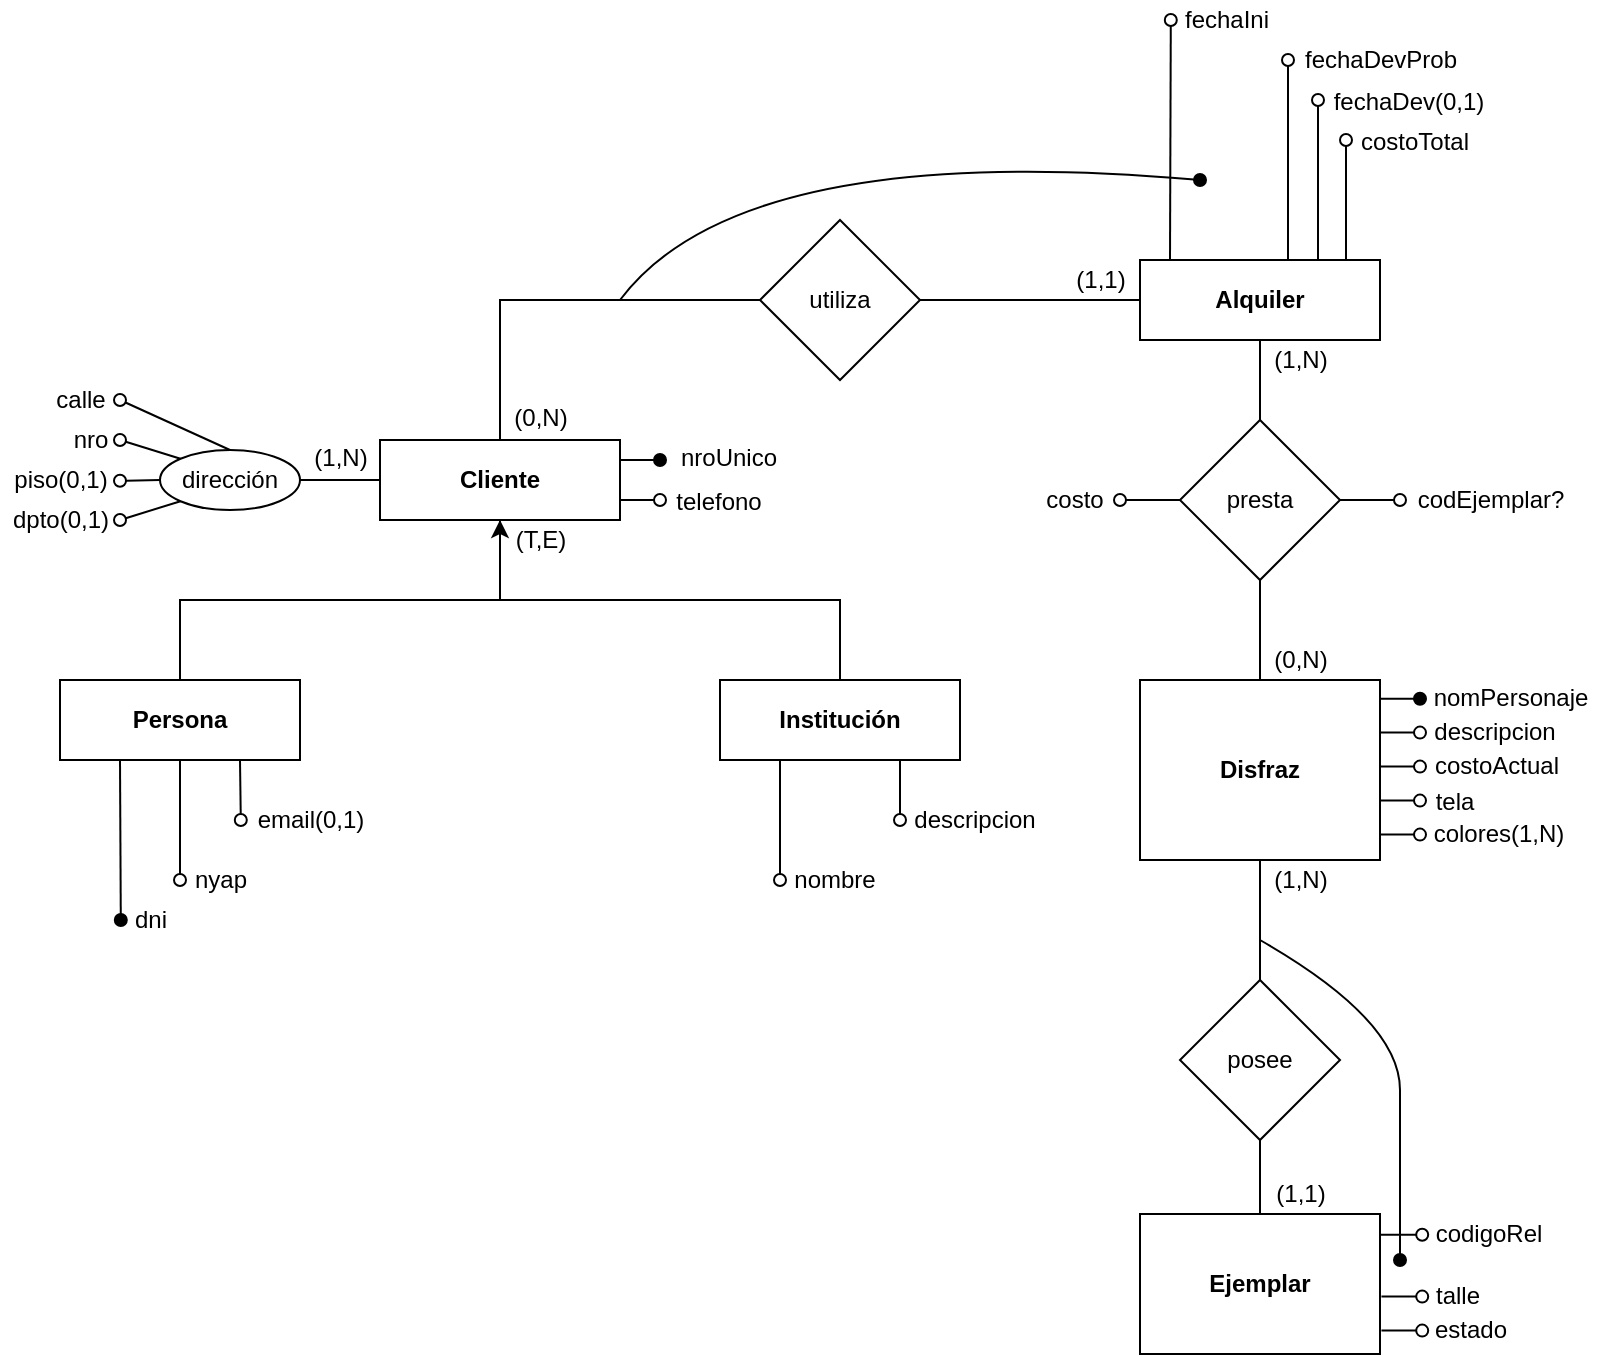 <mxfile version="17.2.4" type="device"><diagram id="6ige6W38f8K3FooyLVYq" name="Página-1"><mxGraphModel dx="868" dy="565" grid="1" gridSize="10" guides="1" tooltips="1" connect="1" arrows="1" fold="1" page="1" pageScale="1" pageWidth="827" pageHeight="1169" math="0" shadow="0"><root><mxCell id="0"/><mxCell id="1" parent="0"/><mxCell id="l2YeyNYo_XrpYZh6Aza8-1" value="Ejemplar" style="rounded=0;whiteSpace=wrap;html=1;fontStyle=1" parent="1" vertex="1"><mxGeometry x="590" y="647" width="120" height="70" as="geometry"/></mxCell><mxCell id="l2YeyNYo_XrpYZh6Aza8-5" style="edgeStyle=orthogonalEdgeStyle;rounded=0;orthogonalLoop=1;jettySize=auto;html=1;exitX=0.5;exitY=1;exitDx=0;exitDy=0;entryX=0.5;entryY=0;entryDx=0;entryDy=0;endArrow=none;endFill=0;" parent="1" source="l2YeyNYo_XrpYZh6Aza8-2" target="l2YeyNYo_XrpYZh6Aza8-4" edge="1"><mxGeometry relative="1" as="geometry"/></mxCell><mxCell id="l2YeyNYo_XrpYZh6Aza8-25" style="edgeStyle=orthogonalEdgeStyle;rounded=0;orthogonalLoop=1;jettySize=auto;html=1;exitX=0.991;exitY=0.104;exitDx=0;exitDy=0;endArrow=oval;endFill=1;exitPerimeter=0;" parent="1" source="l2YeyNYo_XrpYZh6Aza8-2" edge="1"><mxGeometry relative="1" as="geometry"><mxPoint x="730" y="390.034" as="targetPoint"/></mxGeometry></mxCell><mxCell id="l2YeyNYo_XrpYZh6Aza8-2" value="Disfraz" style="rounded=0;whiteSpace=wrap;html=1;fontStyle=1" parent="1" vertex="1"><mxGeometry x="590" y="380" width="120" height="90" as="geometry"/></mxCell><mxCell id="l2YeyNYo_XrpYZh6Aza8-55" style="edgeStyle=none;rounded=0;orthogonalLoop=1;jettySize=auto;html=1;exitX=1;exitY=0.25;exitDx=0;exitDy=0;endArrow=oval;endFill=1;" parent="1" source="l2YeyNYo_XrpYZh6Aza8-3" edge="1"><mxGeometry relative="1" as="geometry"><mxPoint x="350" y="270" as="targetPoint"/></mxGeometry></mxCell><mxCell id="l2YeyNYo_XrpYZh6Aza8-57" style="edgeStyle=none;rounded=0;orthogonalLoop=1;jettySize=auto;html=1;exitX=1;exitY=0.75;exitDx=0;exitDy=0;endArrow=oval;endFill=0;" parent="1" source="l2YeyNYo_XrpYZh6Aza8-3" edge="1"><mxGeometry relative="1" as="geometry"><mxPoint x="350" y="290" as="targetPoint"/></mxGeometry></mxCell><mxCell id="l2YeyNYo_XrpYZh6Aza8-3" value="Cliente" style="rounded=0;whiteSpace=wrap;html=1;fontStyle=1" parent="1" vertex="1"><mxGeometry x="210" y="260" width="120" height="40" as="geometry"/></mxCell><mxCell id="l2YeyNYo_XrpYZh6Aza8-6" style="edgeStyle=orthogonalEdgeStyle;rounded=0;orthogonalLoop=1;jettySize=auto;html=1;exitX=0.5;exitY=1;exitDx=0;exitDy=0;entryX=0.5;entryY=0;entryDx=0;entryDy=0;endArrow=none;endFill=0;" parent="1" source="l2YeyNYo_XrpYZh6Aza8-4" target="l2YeyNYo_XrpYZh6Aza8-1" edge="1"><mxGeometry relative="1" as="geometry"><Array as="points"><mxPoint x="650" y="600"/><mxPoint x="650" y="600"/></Array></mxGeometry></mxCell><mxCell id="l2YeyNYo_XrpYZh6Aza8-4" value="posee" style="rhombus;whiteSpace=wrap;html=1;" parent="1" vertex="1"><mxGeometry x="610" y="530" width="80" height="80" as="geometry"/></mxCell><mxCell id="l2YeyNYo_XrpYZh6Aza8-9" style="edgeStyle=orthogonalEdgeStyle;rounded=0;orthogonalLoop=1;jettySize=auto;html=1;exitX=0.5;exitY=0;exitDx=0;exitDy=0;entryX=0.5;entryY=1;entryDx=0;entryDy=0;endArrow=none;endFill=0;" parent="1" source="l2YeyNYo_XrpYZh6Aza8-7" target="l2YeyNYo_XrpYZh6Aza8-3" edge="1"><mxGeometry relative="1" as="geometry"/></mxCell><mxCell id="l2YeyNYo_XrpYZh6Aza8-70" style="edgeStyle=none;rounded=0;orthogonalLoop=1;jettySize=auto;html=1;exitX=0.25;exitY=1;exitDx=0;exitDy=0;endArrow=oval;endFill=1;" parent="1" source="l2YeyNYo_XrpYZh6Aza8-7" edge="1"><mxGeometry relative="1" as="geometry"><mxPoint x="80.4" y="500" as="targetPoint"/></mxGeometry></mxCell><mxCell id="l2YeyNYo_XrpYZh6Aza8-71" style="edgeStyle=none;rounded=0;orthogonalLoop=1;jettySize=auto;html=1;exitX=0.5;exitY=1;exitDx=0;exitDy=0;endArrow=oval;endFill=0;" parent="1" source="l2YeyNYo_XrpYZh6Aza8-7" edge="1"><mxGeometry relative="1" as="geometry"><mxPoint x="110" y="480" as="targetPoint"/></mxGeometry></mxCell><mxCell id="l2YeyNYo_XrpYZh6Aza8-72" style="edgeStyle=none;rounded=0;orthogonalLoop=1;jettySize=auto;html=1;exitX=0.75;exitY=1;exitDx=0;exitDy=0;endArrow=oval;endFill=0;" parent="1" source="l2YeyNYo_XrpYZh6Aza8-7" edge="1"><mxGeometry relative="1" as="geometry"><mxPoint x="140.4" y="450" as="targetPoint"/></mxGeometry></mxCell><mxCell id="l2YeyNYo_XrpYZh6Aza8-7" value="Persona" style="rounded=0;whiteSpace=wrap;html=1;fontStyle=1" parent="1" vertex="1"><mxGeometry x="50" y="380" width="120" height="40" as="geometry"/></mxCell><mxCell id="l2YeyNYo_XrpYZh6Aza8-10" style="edgeStyle=orthogonalEdgeStyle;rounded=0;orthogonalLoop=1;jettySize=auto;html=1;exitX=0.5;exitY=0;exitDx=0;exitDy=0;entryX=0.5;entryY=1;entryDx=0;entryDy=0;endArrow=classic;endFill=1;" parent="1" source="l2YeyNYo_XrpYZh6Aza8-8" target="l2YeyNYo_XrpYZh6Aza8-3" edge="1"><mxGeometry relative="1" as="geometry"/></mxCell><mxCell id="l2YeyNYo_XrpYZh6Aza8-78" style="edgeStyle=none;rounded=0;orthogonalLoop=1;jettySize=auto;html=1;exitX=0.25;exitY=1;exitDx=0;exitDy=0;fontColor=#FF6666;endArrow=oval;endFill=0;" parent="1" source="l2YeyNYo_XrpYZh6Aza8-8" edge="1"><mxGeometry relative="1" as="geometry"><mxPoint x="410" y="480" as="targetPoint"/></mxGeometry></mxCell><mxCell id="l2YeyNYo_XrpYZh6Aza8-79" style="edgeStyle=none;rounded=0;orthogonalLoop=1;jettySize=auto;html=1;exitX=0.75;exitY=1;exitDx=0;exitDy=0;fontColor=#FF6666;endArrow=oval;endFill=0;" parent="1" source="l2YeyNYo_XrpYZh6Aza8-8" edge="1"><mxGeometry relative="1" as="geometry"><mxPoint x="470" y="450" as="targetPoint"/></mxGeometry></mxCell><mxCell id="l2YeyNYo_XrpYZh6Aza8-8" value="Institución" style="rounded=0;whiteSpace=wrap;html=1;fontStyle=1" parent="1" vertex="1"><mxGeometry x="380" y="380" width="120" height="40" as="geometry"/></mxCell><mxCell id="l2YeyNYo_XrpYZh6Aza8-11" value="(T,E)" style="text;html=1;align=center;verticalAlign=middle;resizable=0;points=[];autosize=1;strokeColor=none;fillColor=none;" parent="1" vertex="1"><mxGeometry x="270" y="300" width="40" height="20" as="geometry"/></mxCell><mxCell id="l2YeyNYo_XrpYZh6Aza8-14" style="edgeStyle=orthogonalEdgeStyle;rounded=0;orthogonalLoop=1;jettySize=auto;html=1;exitX=0;exitY=0.5;exitDx=0;exitDy=0;entryX=1;entryY=0.5;entryDx=0;entryDy=0;endArrow=none;endFill=0;" parent="1" source="l2YeyNYo_XrpYZh6Aza8-12" target="l2YeyNYo_XrpYZh6Aza8-13" edge="1"><mxGeometry relative="1" as="geometry"/></mxCell><mxCell id="l2YeyNYo_XrpYZh6Aza8-17" style="edgeStyle=orthogonalEdgeStyle;rounded=0;orthogonalLoop=1;jettySize=auto;html=1;exitX=0.5;exitY=1;exitDx=0;exitDy=0;entryX=0.5;entryY=0;entryDx=0;entryDy=0;endArrow=none;endFill=0;" parent="1" source="l2YeyNYo_XrpYZh6Aza8-12" target="l2YeyNYo_XrpYZh6Aza8-16" edge="1"><mxGeometry relative="1" as="geometry"/></mxCell><mxCell id="l2YeyNYo_XrpYZh6Aza8-59" style="edgeStyle=none;rounded=0;orthogonalLoop=1;jettySize=auto;html=1;exitX=0.25;exitY=0;exitDx=0;exitDy=0;endArrow=oval;endFill=0;" parent="1" edge="1"><mxGeometry relative="1" as="geometry"><mxPoint x="605.4" y="50" as="targetPoint"/><mxPoint x="605" y="170" as="sourcePoint"/></mxGeometry></mxCell><mxCell id="l2YeyNYo_XrpYZh6Aza8-61" style="edgeStyle=none;rounded=0;orthogonalLoop=1;jettySize=auto;html=1;exitX=0.5;exitY=0;exitDx=0;exitDy=0;endArrow=oval;endFill=0;" parent="1" edge="1"><mxGeometry relative="1" as="geometry"><mxPoint x="664" y="70" as="targetPoint"/><mxPoint x="664" y="170" as="sourcePoint"/></mxGeometry></mxCell><mxCell id="l2YeyNYo_XrpYZh6Aza8-63" style="edgeStyle=none;rounded=0;orthogonalLoop=1;jettySize=auto;html=1;exitX=0.5;exitY=0;exitDx=0;exitDy=0;endArrow=oval;endFill=0;" parent="1" edge="1"><mxGeometry relative="1" as="geometry"><mxPoint x="679" y="90" as="targetPoint"/><mxPoint x="679" y="170" as="sourcePoint"/></mxGeometry></mxCell><mxCell id="l2YeyNYo_XrpYZh6Aza8-65" style="edgeStyle=none;rounded=0;orthogonalLoop=1;jettySize=auto;html=1;exitX=0.5;exitY=0;exitDx=0;exitDy=0;endArrow=oval;endFill=0;" parent="1" edge="1"><mxGeometry relative="1" as="geometry"><mxPoint x="693" y="110" as="targetPoint"/><mxPoint x="693" y="170" as="sourcePoint"/></mxGeometry></mxCell><mxCell id="l2YeyNYo_XrpYZh6Aza8-12" value="Alquiler" style="rounded=0;whiteSpace=wrap;html=1;fontStyle=1" parent="1" vertex="1"><mxGeometry x="590" y="170" width="120" height="40" as="geometry"/></mxCell><mxCell id="l2YeyNYo_XrpYZh6Aza8-15" style="edgeStyle=orthogonalEdgeStyle;rounded=0;orthogonalLoop=1;jettySize=auto;html=1;exitX=0;exitY=0.5;exitDx=0;exitDy=0;entryX=0.5;entryY=0;entryDx=0;entryDy=0;endArrow=none;endFill=0;" parent="1" source="l2YeyNYo_XrpYZh6Aza8-13" target="l2YeyNYo_XrpYZh6Aza8-3" edge="1"><mxGeometry relative="1" as="geometry"/></mxCell><mxCell id="l2YeyNYo_XrpYZh6Aza8-13" value="utiliza" style="rhombus;whiteSpace=wrap;html=1;" parent="1" vertex="1"><mxGeometry x="400" y="150" width="80" height="80" as="geometry"/></mxCell><mxCell id="l2YeyNYo_XrpYZh6Aza8-18" style="edgeStyle=orthogonalEdgeStyle;rounded=0;orthogonalLoop=1;jettySize=auto;html=1;exitX=0.5;exitY=1;exitDx=0;exitDy=0;entryX=0.5;entryY=0;entryDx=0;entryDy=0;endArrow=none;endFill=0;" parent="1" source="l2YeyNYo_XrpYZh6Aza8-16" target="l2YeyNYo_XrpYZh6Aza8-2" edge="1"><mxGeometry relative="1" as="geometry"/></mxCell><mxCell id="l2YeyNYo_XrpYZh6Aza8-21" style="edgeStyle=orthogonalEdgeStyle;rounded=0;orthogonalLoop=1;jettySize=auto;html=1;exitX=0;exitY=0.5;exitDx=0;exitDy=0;endArrow=oval;endFill=0;" parent="1" source="l2YeyNYo_XrpYZh6Aza8-16" edge="1"><mxGeometry relative="1" as="geometry"><mxPoint x="580" y="290" as="targetPoint"/></mxGeometry></mxCell><mxCell id="l2YeyNYo_XrpYZh6Aza8-76" style="edgeStyle=none;rounded=0;orthogonalLoop=1;jettySize=auto;html=1;exitX=1;exitY=0.5;exitDx=0;exitDy=0;endArrow=oval;endFill=0;" parent="1" source="l2YeyNYo_XrpYZh6Aza8-16" edge="1"><mxGeometry relative="1" as="geometry"><mxPoint x="720" y="290" as="targetPoint"/></mxGeometry></mxCell><mxCell id="l2YeyNYo_XrpYZh6Aza8-16" value="presta" style="rhombus;whiteSpace=wrap;html=1;" parent="1" vertex="1"><mxGeometry x="610" y="250" width="80" height="80" as="geometry"/></mxCell><mxCell id="l2YeyNYo_XrpYZh6Aza8-19" value="(1,N)" style="text;html=1;align=center;verticalAlign=middle;resizable=0;points=[];autosize=1;strokeColor=none;fillColor=none;" parent="1" vertex="1"><mxGeometry x="650" y="210" width="40" height="20" as="geometry"/></mxCell><mxCell id="l2YeyNYo_XrpYZh6Aza8-20" value="(0,N)" style="text;html=1;align=center;verticalAlign=middle;resizable=0;points=[];autosize=1;strokeColor=none;fillColor=none;" parent="1" vertex="1"><mxGeometry x="650" y="360" width="40" height="20" as="geometry"/></mxCell><mxCell id="l2YeyNYo_XrpYZh6Aza8-22" value="costo" style="text;html=1;align=center;verticalAlign=middle;resizable=0;points=[];autosize=1;strokeColor=none;fillColor=none;" parent="1" vertex="1"><mxGeometry x="537" y="280" width="40" height="20" as="geometry"/></mxCell><mxCell id="l2YeyNYo_XrpYZh6Aza8-23" value="(1,N)" style="text;html=1;align=center;verticalAlign=middle;resizable=0;points=[];autosize=1;strokeColor=none;fillColor=none;" parent="1" vertex="1"><mxGeometry x="650" y="470" width="40" height="20" as="geometry"/></mxCell><mxCell id="l2YeyNYo_XrpYZh6Aza8-24" value="(1,1)" style="text;html=1;align=center;verticalAlign=middle;resizable=0;points=[];autosize=1;strokeColor=none;fillColor=none;" parent="1" vertex="1"><mxGeometry x="650" y="627" width="40" height="20" as="geometry"/></mxCell><mxCell id="l2YeyNYo_XrpYZh6Aza8-26" value="nomPersonaje" style="text;html=1;align=center;verticalAlign=middle;resizable=0;points=[];autosize=1;strokeColor=none;fillColor=none;" parent="1" vertex="1"><mxGeometry x="730" y="379" width="90" height="20" as="geometry"/></mxCell><mxCell id="l2YeyNYo_XrpYZh6Aza8-27" style="edgeStyle=orthogonalEdgeStyle;rounded=0;orthogonalLoop=1;jettySize=auto;html=1;exitX=0.997;exitY=0.133;exitDx=0;exitDy=0;endArrow=oval;endFill=0;exitPerimeter=0;" parent="1" edge="1"><mxGeometry relative="1" as="geometry"><mxPoint x="730" y="407.034" as="targetPoint"/><mxPoint x="709.64" y="406.31" as="sourcePoint"/></mxGeometry></mxCell><mxCell id="l2YeyNYo_XrpYZh6Aza8-28" value="descripcion" style="text;html=1;align=center;verticalAlign=middle;resizable=0;points=[];autosize=1;strokeColor=none;fillColor=none;" parent="1" vertex="1"><mxGeometry x="727" y="396" width="80" height="20" as="geometry"/></mxCell><mxCell id="l2YeyNYo_XrpYZh6Aza8-29" style="edgeStyle=orthogonalEdgeStyle;rounded=0;orthogonalLoop=1;jettySize=auto;html=1;exitX=0.997;exitY=0.133;exitDx=0;exitDy=0;endArrow=oval;endFill=0;exitPerimeter=0;" parent="1" edge="1"><mxGeometry relative="1" as="geometry"><mxPoint x="730" y="424.034" as="targetPoint"/><mxPoint x="709.64" y="423.31" as="sourcePoint"/></mxGeometry></mxCell><mxCell id="l2YeyNYo_XrpYZh6Aza8-30" value="costoActual" style="text;html=1;align=center;verticalAlign=middle;resizable=0;points=[];autosize=1;strokeColor=none;fillColor=none;" parent="1" vertex="1"><mxGeometry x="728" y="413" width="80" height="20" as="geometry"/></mxCell><mxCell id="l2YeyNYo_XrpYZh6Aza8-31" style="edgeStyle=orthogonalEdgeStyle;rounded=0;orthogonalLoop=1;jettySize=auto;html=1;exitX=0.997;exitY=0.133;exitDx=0;exitDy=0;endArrow=oval;endFill=0;exitPerimeter=0;" parent="1" edge="1"><mxGeometry relative="1" as="geometry"><mxPoint x="730" y="441.034" as="targetPoint"/><mxPoint x="709.64" y="440.31" as="sourcePoint"/></mxGeometry></mxCell><mxCell id="l2YeyNYo_XrpYZh6Aza8-32" value="tela" style="text;html=1;align=center;verticalAlign=middle;resizable=0;points=[];autosize=1;strokeColor=none;fillColor=none;" parent="1" vertex="1"><mxGeometry x="732" y="431" width="30" height="20" as="geometry"/></mxCell><mxCell id="l2YeyNYo_XrpYZh6Aza8-33" style="edgeStyle=orthogonalEdgeStyle;rounded=0;orthogonalLoop=1;jettySize=auto;html=1;exitX=0.997;exitY=0.133;exitDx=0;exitDy=0;endArrow=oval;endFill=0;exitPerimeter=0;" parent="1" edge="1"><mxGeometry relative="1" as="geometry"><mxPoint x="730" y="458.034" as="targetPoint"/><mxPoint x="709.64" y="457.31" as="sourcePoint"/></mxGeometry></mxCell><mxCell id="l2YeyNYo_XrpYZh6Aza8-34" value="colores(1,N)" style="text;html=1;align=center;verticalAlign=middle;resizable=0;points=[];autosize=1;strokeColor=none;fillColor=none;" parent="1" vertex="1"><mxGeometry x="729" y="447" width="80" height="20" as="geometry"/></mxCell><mxCell id="l2YeyNYo_XrpYZh6Aza8-35" style="edgeStyle=orthogonalEdgeStyle;rounded=0;orthogonalLoop=1;jettySize=auto;html=1;exitX=0.991;exitY=0.104;exitDx=0;exitDy=0;endArrow=oval;endFill=0;exitPerimeter=0;" parent="1" edge="1"><mxGeometry relative="1" as="geometry"><mxPoint x="731.08" y="658.034" as="targetPoint"/><mxPoint x="710.0" y="657.36" as="sourcePoint"/></mxGeometry></mxCell><mxCell id="l2YeyNYo_XrpYZh6Aza8-36" value="codigoRel" style="text;html=1;align=center;verticalAlign=middle;resizable=0;points=[];autosize=1;strokeColor=none;fillColor=none;" parent="1" vertex="1"><mxGeometry x="729" y="647" width="70" height="20" as="geometry"/></mxCell><mxCell id="l2YeyNYo_XrpYZh6Aza8-37" style="edgeStyle=orthogonalEdgeStyle;rounded=0;orthogonalLoop=1;jettySize=auto;html=1;exitX=0.997;exitY=0.133;exitDx=0;exitDy=0;endArrow=oval;endFill=0;exitPerimeter=0;" parent="1" edge="1"><mxGeometry relative="1" as="geometry"><mxPoint x="731.08" y="689.034" as="targetPoint"/><mxPoint x="710.72" y="688.31" as="sourcePoint"/></mxGeometry></mxCell><mxCell id="l2YeyNYo_XrpYZh6Aza8-38" value="talle" style="text;html=1;align=left;verticalAlign=middle;resizable=0;points=[];autosize=1;strokeColor=none;fillColor=none;" parent="1" vertex="1"><mxGeometry x="736.08" y="678" width="40" height="20" as="geometry"/></mxCell><mxCell id="l2YeyNYo_XrpYZh6Aza8-39" style="edgeStyle=orthogonalEdgeStyle;rounded=0;orthogonalLoop=1;jettySize=auto;html=1;exitX=0.997;exitY=0.133;exitDx=0;exitDy=0;endArrow=oval;endFill=0;exitPerimeter=0;" parent="1" edge="1"><mxGeometry relative="1" as="geometry"><mxPoint x="731.08" y="706.034" as="targetPoint"/><mxPoint x="710.72" y="705.31" as="sourcePoint"/></mxGeometry></mxCell><mxCell id="l2YeyNYo_XrpYZh6Aza8-40" value="estado" style="text;html=1;align=center;verticalAlign=middle;resizable=0;points=[];autosize=1;strokeColor=none;fillColor=none;" parent="1" vertex="1"><mxGeometry x="730.08" y="695" width="50" height="20" as="geometry"/></mxCell><mxCell id="l2YeyNYo_XrpYZh6Aza8-41" value="" style="curved=1;endArrow=oval;html=1;rounded=0;endFill=1;" parent="1" edge="1"><mxGeometry width="50" height="50" relative="1" as="geometry"><mxPoint x="650" y="510" as="sourcePoint"/><mxPoint x="720" y="670" as="targetPoint"/><Array as="points"><mxPoint x="720" y="550"/><mxPoint x="720" y="620"/></Array></mxGeometry></mxCell><mxCell id="l2YeyNYo_XrpYZh6Aza8-44" style="edgeStyle=orthogonalEdgeStyle;rounded=0;orthogonalLoop=1;jettySize=auto;html=1;exitX=1;exitY=0.5;exitDx=0;exitDy=0;entryX=0;entryY=0.5;entryDx=0;entryDy=0;endArrow=none;endFill=0;" parent="1" source="l2YeyNYo_XrpYZh6Aza8-43" target="l2YeyNYo_XrpYZh6Aza8-3" edge="1"><mxGeometry relative="1" as="geometry"/></mxCell><mxCell id="l2YeyNYo_XrpYZh6Aza8-45" style="rounded=0;orthogonalLoop=1;jettySize=auto;html=1;exitX=0;exitY=0;exitDx=0;exitDy=0;endArrow=oval;endFill=0;" parent="1" source="l2YeyNYo_XrpYZh6Aza8-43" edge="1"><mxGeometry relative="1" as="geometry"><mxPoint x="80" y="260" as="targetPoint"/></mxGeometry></mxCell><mxCell id="l2YeyNYo_XrpYZh6Aza8-46" style="edgeStyle=none;rounded=0;orthogonalLoop=1;jettySize=auto;html=1;exitX=0;exitY=0.5;exitDx=0;exitDy=0;endArrow=oval;endFill=0;" parent="1" source="l2YeyNYo_XrpYZh6Aza8-43" edge="1"><mxGeometry relative="1" as="geometry"><mxPoint x="80" y="280.4" as="targetPoint"/></mxGeometry></mxCell><mxCell id="l2YeyNYo_XrpYZh6Aza8-47" style="edgeStyle=none;rounded=0;orthogonalLoop=1;jettySize=auto;html=1;exitX=0;exitY=1;exitDx=0;exitDy=0;endArrow=oval;endFill=0;" parent="1" source="l2YeyNYo_XrpYZh6Aza8-43" edge="1"><mxGeometry relative="1" as="geometry"><mxPoint x="80" y="300" as="targetPoint"/></mxGeometry></mxCell><mxCell id="l2YeyNYo_XrpYZh6Aza8-48" style="edgeStyle=none;rounded=0;orthogonalLoop=1;jettySize=auto;html=1;exitX=0.5;exitY=0;exitDx=0;exitDy=0;endArrow=oval;endFill=0;" parent="1" source="l2YeyNYo_XrpYZh6Aza8-43" edge="1"><mxGeometry relative="1" as="geometry"><mxPoint x="80" y="240" as="targetPoint"/></mxGeometry></mxCell><mxCell id="l2YeyNYo_XrpYZh6Aza8-43" value="dirección" style="ellipse;whiteSpace=wrap;html=1;" parent="1" vertex="1"><mxGeometry x="100" y="265" width="70" height="30" as="geometry"/></mxCell><mxCell id="l2YeyNYo_XrpYZh6Aza8-49" value="calle" style="text;html=1;align=center;verticalAlign=middle;resizable=0;points=[];autosize=1;strokeColor=none;fillColor=none;" parent="1" vertex="1"><mxGeometry x="40" y="230" width="40" height="20" as="geometry"/></mxCell><mxCell id="l2YeyNYo_XrpYZh6Aza8-50" value="nro" style="text;html=1;align=center;verticalAlign=middle;resizable=0;points=[];autosize=1;strokeColor=none;fillColor=none;" parent="1" vertex="1"><mxGeometry x="50" y="250" width="30" height="20" as="geometry"/></mxCell><mxCell id="l2YeyNYo_XrpYZh6Aza8-51" value="piso(0,1)" style="text;html=1;align=center;verticalAlign=middle;resizable=0;points=[];autosize=1;strokeColor=none;fillColor=none;" parent="1" vertex="1"><mxGeometry x="20" y="270" width="60" height="20" as="geometry"/></mxCell><mxCell id="l2YeyNYo_XrpYZh6Aza8-52" value="dpto(0,1)" style="text;html=1;align=center;verticalAlign=middle;resizable=0;points=[];autosize=1;strokeColor=none;fillColor=none;" parent="1" vertex="1"><mxGeometry x="20" y="290" width="60" height="20" as="geometry"/></mxCell><mxCell id="l2YeyNYo_XrpYZh6Aza8-53" value="(1,N)" style="text;html=1;align=center;verticalAlign=middle;resizable=0;points=[];autosize=1;strokeColor=none;fillColor=none;" parent="1" vertex="1"><mxGeometry x="170" y="259" width="40" height="20" as="geometry"/></mxCell><mxCell id="l2YeyNYo_XrpYZh6Aza8-56" value="nroUnico" style="text;html=1;align=center;verticalAlign=middle;resizable=0;points=[];autosize=1;strokeColor=none;fillColor=none;" parent="1" vertex="1"><mxGeometry x="354" y="259" width="60" height="20" as="geometry"/></mxCell><mxCell id="l2YeyNYo_XrpYZh6Aza8-58" value="telefono" style="text;html=1;align=center;verticalAlign=middle;resizable=0;points=[];autosize=1;strokeColor=none;fillColor=none;" parent="1" vertex="1"><mxGeometry x="349" y="281" width="60" height="20" as="geometry"/></mxCell><mxCell id="l2YeyNYo_XrpYZh6Aza8-60" value="fechaIni" style="text;html=1;align=center;verticalAlign=middle;resizable=0;points=[];autosize=1;strokeColor=none;fillColor=none;" parent="1" vertex="1"><mxGeometry x="603" y="40" width="60" height="20" as="geometry"/></mxCell><mxCell id="l2YeyNYo_XrpYZh6Aza8-62" value="fechaDevProb" style="text;html=1;align=center;verticalAlign=middle;resizable=0;points=[];autosize=1;strokeColor=none;fillColor=none;" parent="1" vertex="1"><mxGeometry x="665" y="60" width="90" height="20" as="geometry"/></mxCell><mxCell id="l2YeyNYo_XrpYZh6Aza8-64" value="fechaDev(0,1)" style="text;html=1;align=center;verticalAlign=middle;resizable=0;points=[];autosize=1;strokeColor=none;fillColor=none;" parent="1" vertex="1"><mxGeometry x="679" y="81" width="90" height="20" as="geometry"/></mxCell><mxCell id="l2YeyNYo_XrpYZh6Aza8-66" value="costoTotal" style="text;html=1;align=center;verticalAlign=middle;resizable=0;points=[];autosize=1;strokeColor=none;fillColor=none;" parent="1" vertex="1"><mxGeometry x="692" y="101" width="70" height="20" as="geometry"/></mxCell><mxCell id="l2YeyNYo_XrpYZh6Aza8-67" value="(1,1)" style="text;html=1;align=center;verticalAlign=middle;resizable=0;points=[];autosize=1;strokeColor=none;fillColor=none;" parent="1" vertex="1"><mxGeometry x="550" y="170" width="40" height="20" as="geometry"/></mxCell><mxCell id="l2YeyNYo_XrpYZh6Aza8-68" value="(0,N)" style="text;html=1;align=center;verticalAlign=middle;resizable=0;points=[];autosize=1;strokeColor=none;fillColor=none;" parent="1" vertex="1"><mxGeometry x="270" y="239" width="40" height="20" as="geometry"/></mxCell><mxCell id="l2YeyNYo_XrpYZh6Aza8-69" value="" style="curved=1;endArrow=oval;html=1;rounded=0;endFill=1;" parent="1" edge="1"><mxGeometry width="50" height="50" relative="1" as="geometry"><mxPoint x="330" y="190" as="sourcePoint"/><mxPoint x="620" y="130" as="targetPoint"/><Array as="points"><mxPoint x="390" y="110"/></Array></mxGeometry></mxCell><mxCell id="l2YeyNYo_XrpYZh6Aza8-73" value="dni" style="text;html=1;align=center;verticalAlign=middle;resizable=0;points=[];autosize=1;strokeColor=none;fillColor=none;" parent="1" vertex="1"><mxGeometry x="80" y="490" width="30" height="20" as="geometry"/></mxCell><mxCell id="l2YeyNYo_XrpYZh6Aza8-74" value="nyap" style="text;html=1;align=center;verticalAlign=middle;resizable=0;points=[];autosize=1;strokeColor=none;fillColor=none;" parent="1" vertex="1"><mxGeometry x="110" y="470" width="40" height="20" as="geometry"/></mxCell><mxCell id="l2YeyNYo_XrpYZh6Aza8-75" value="email(0,1)" style="text;html=1;align=center;verticalAlign=middle;resizable=0;points=[];autosize=1;strokeColor=none;fillColor=none;" parent="1" vertex="1"><mxGeometry x="140" y="440" width="70" height="20" as="geometry"/></mxCell><mxCell id="l2YeyNYo_XrpYZh6Aza8-77" value="codEjemplar?" style="text;html=1;align=center;verticalAlign=middle;resizable=0;points=[];autosize=1;strokeColor=none;fillColor=none;" parent="1" vertex="1"><mxGeometry x="720" y="280" width="90" height="20" as="geometry"/></mxCell><mxCell id="l2YeyNYo_XrpYZh6Aza8-80" value="&lt;font color=&quot;#000000&quot;&gt;nombre&lt;/font&gt;" style="text;html=1;align=center;verticalAlign=middle;resizable=0;points=[];autosize=1;strokeColor=none;fillColor=none;fontColor=#FF6666;" parent="1" vertex="1"><mxGeometry x="407" y="470" width="60" height="20" as="geometry"/></mxCell><mxCell id="l2YeyNYo_XrpYZh6Aza8-81" value="descripcion" style="text;html=1;align=center;verticalAlign=middle;resizable=0;points=[];autosize=1;strokeColor=none;fillColor=none;fontColor=#000000;" parent="1" vertex="1"><mxGeometry x="467" y="440" width="80" height="20" as="geometry"/></mxCell></root></mxGraphModel></diagram></mxfile>